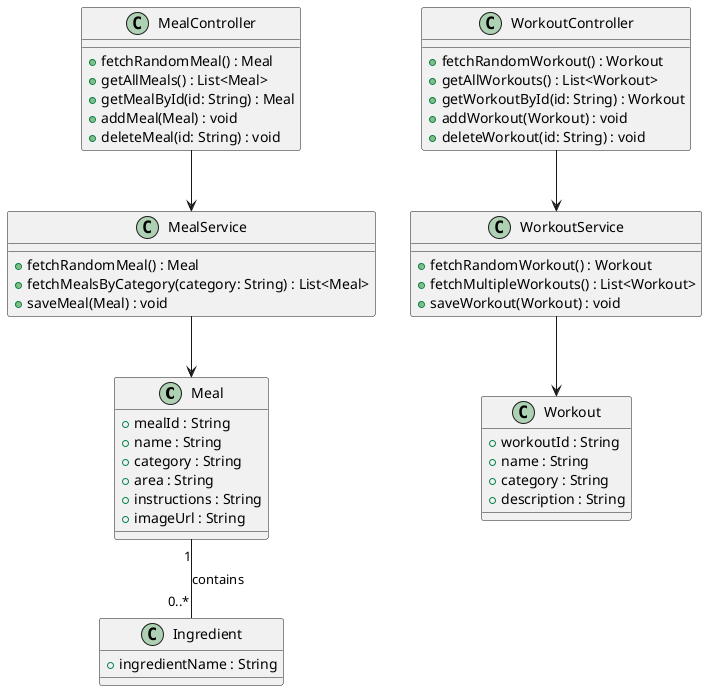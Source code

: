 @startuml
'https://plantuml.com/class-diagram

class Meal {
    + mealId : String
    + name : String
    + category : String
    + area : String
    + instructions : String
    + imageUrl : String
}

class Ingredient {
    + ingredientName : String
}

class Workout {
    + workoutId : String
    + name : String
    + category : String
    + description : String
}

class MealService {
    + fetchRandomMeal() : Meal
    + fetchMealsByCategory(category: String) : List<Meal>
    + saveMeal(Meal) : void
}

class WorkoutService {
    + fetchRandomWorkout() : Workout
    + fetchMultipleWorkouts() : List<Workout>
    + saveWorkout(Workout) : void
}

class MealController {
    + fetchRandomMeal() : Meal
    + getAllMeals() : List<Meal>
    + getMealById(id: String) : Meal
    + addMeal(Meal) : void
    + deleteMeal(id: String) : void
}

class WorkoutController {
    + fetchRandomWorkout() : Workout
    + getAllWorkouts() : List<Workout>
    + getWorkoutById(id: String) : Workout
    + addWorkout(Workout) : void
    + deleteWorkout(id: String) : void
}

Meal "1" -- "0..*" Ingredient : contains

MealController --> MealService
WorkoutController --> WorkoutService
MealService --> Meal
WorkoutService --> Workout
@enduml
